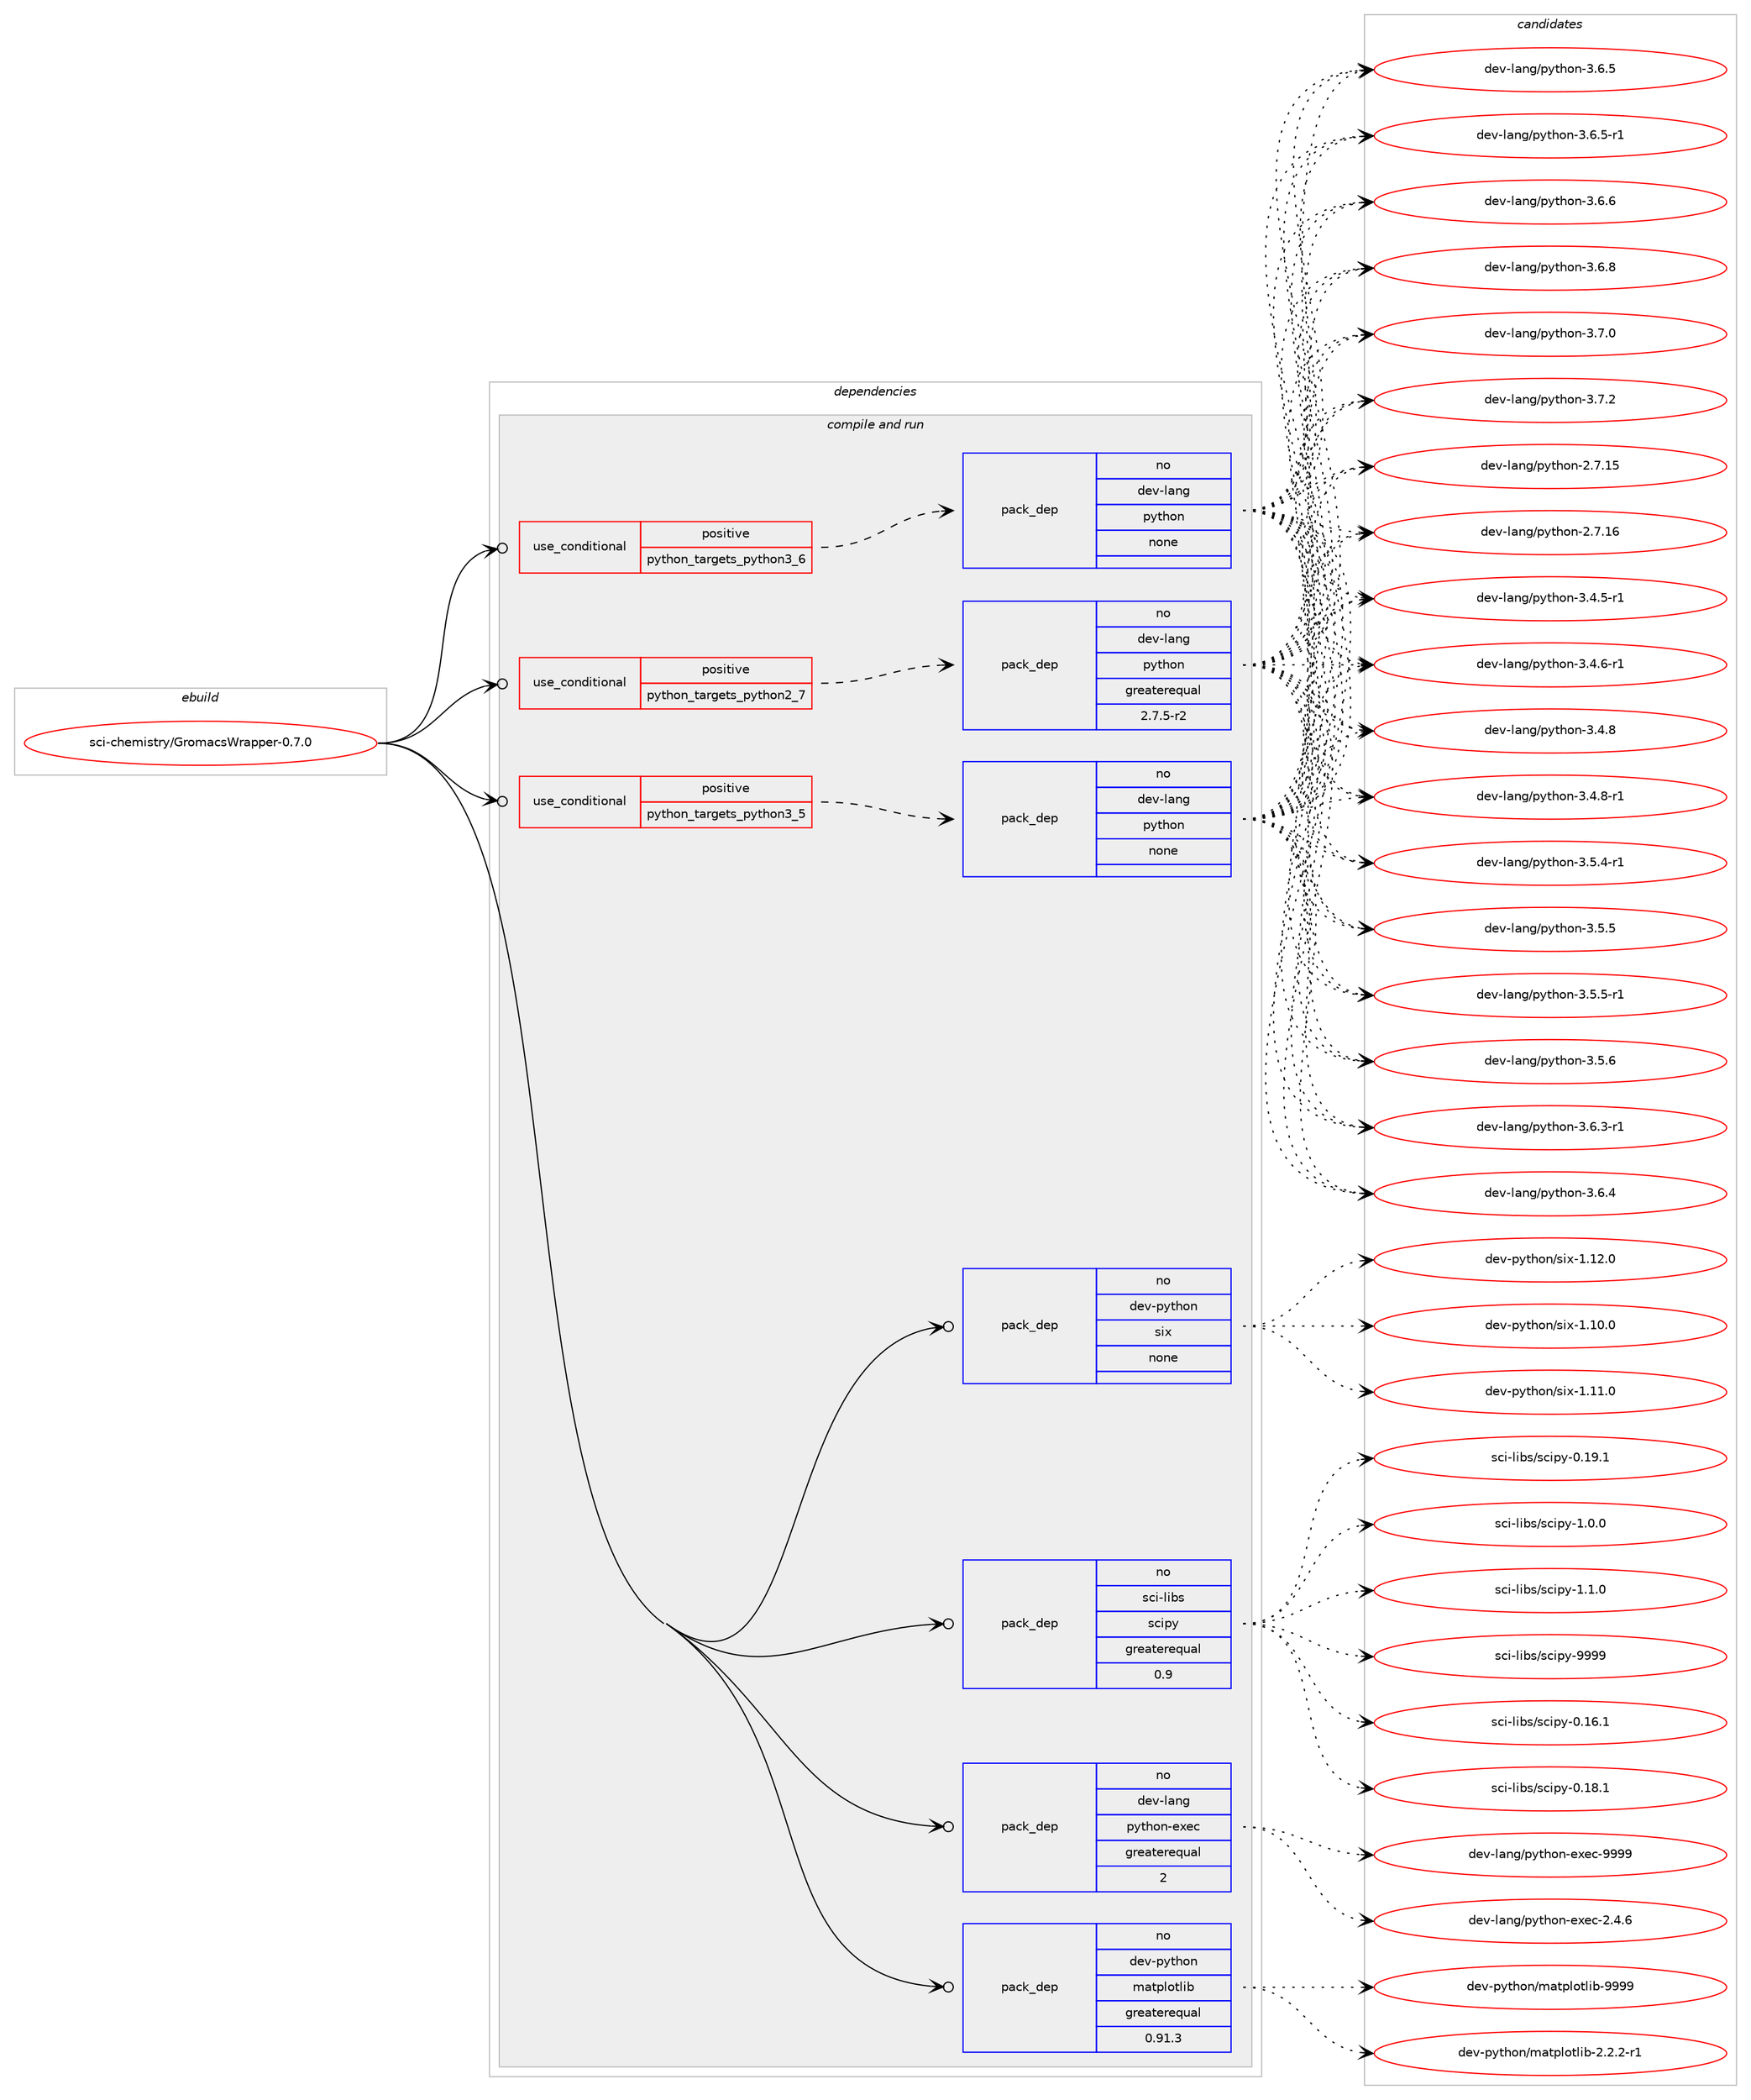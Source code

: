 digraph prolog {

# *************
# Graph options
# *************

newrank=true;
concentrate=true;
compound=true;
graph [rankdir=LR,fontname=Helvetica,fontsize=10,ranksep=1.5];#, ranksep=2.5, nodesep=0.2];
edge  [arrowhead=vee];
node  [fontname=Helvetica,fontsize=10];

# **********
# The ebuild
# **********

subgraph cluster_leftcol {
color=gray;
rank=same;
label=<<i>ebuild</i>>;
id [label="sci-chemistry/GromacsWrapper-0.7.0", color=red, width=4, href="../sci-chemistry/GromacsWrapper-0.7.0.svg"];
}

# ****************
# The dependencies
# ****************

subgraph cluster_midcol {
color=gray;
label=<<i>dependencies</i>>;
subgraph cluster_compile {
fillcolor="#eeeeee";
style=filled;
label=<<i>compile</i>>;
}
subgraph cluster_compileandrun {
fillcolor="#eeeeee";
style=filled;
label=<<i>compile and run</i>>;
subgraph cond452245 {
dependency1687324 [label=<<TABLE BORDER="0" CELLBORDER="1" CELLSPACING="0" CELLPADDING="4"><TR><TD ROWSPAN="3" CELLPADDING="10">use_conditional</TD></TR><TR><TD>positive</TD></TR><TR><TD>python_targets_python2_7</TD></TR></TABLE>>, shape=none, color=red];
subgraph pack1207449 {
dependency1687325 [label=<<TABLE BORDER="0" CELLBORDER="1" CELLSPACING="0" CELLPADDING="4" WIDTH="220"><TR><TD ROWSPAN="6" CELLPADDING="30">pack_dep</TD></TR><TR><TD WIDTH="110">no</TD></TR><TR><TD>dev-lang</TD></TR><TR><TD>python</TD></TR><TR><TD>greaterequal</TD></TR><TR><TD>2.7.5-r2</TD></TR></TABLE>>, shape=none, color=blue];
}
dependency1687324:e -> dependency1687325:w [weight=20,style="dashed",arrowhead="vee"];
}
id:e -> dependency1687324:w [weight=20,style="solid",arrowhead="odotvee"];
subgraph cond452246 {
dependency1687326 [label=<<TABLE BORDER="0" CELLBORDER="1" CELLSPACING="0" CELLPADDING="4"><TR><TD ROWSPAN="3" CELLPADDING="10">use_conditional</TD></TR><TR><TD>positive</TD></TR><TR><TD>python_targets_python3_5</TD></TR></TABLE>>, shape=none, color=red];
subgraph pack1207450 {
dependency1687327 [label=<<TABLE BORDER="0" CELLBORDER="1" CELLSPACING="0" CELLPADDING="4" WIDTH="220"><TR><TD ROWSPAN="6" CELLPADDING="30">pack_dep</TD></TR><TR><TD WIDTH="110">no</TD></TR><TR><TD>dev-lang</TD></TR><TR><TD>python</TD></TR><TR><TD>none</TD></TR><TR><TD></TD></TR></TABLE>>, shape=none, color=blue];
}
dependency1687326:e -> dependency1687327:w [weight=20,style="dashed",arrowhead="vee"];
}
id:e -> dependency1687326:w [weight=20,style="solid",arrowhead="odotvee"];
subgraph cond452247 {
dependency1687328 [label=<<TABLE BORDER="0" CELLBORDER="1" CELLSPACING="0" CELLPADDING="4"><TR><TD ROWSPAN="3" CELLPADDING="10">use_conditional</TD></TR><TR><TD>positive</TD></TR><TR><TD>python_targets_python3_6</TD></TR></TABLE>>, shape=none, color=red];
subgraph pack1207451 {
dependency1687329 [label=<<TABLE BORDER="0" CELLBORDER="1" CELLSPACING="0" CELLPADDING="4" WIDTH="220"><TR><TD ROWSPAN="6" CELLPADDING="30">pack_dep</TD></TR><TR><TD WIDTH="110">no</TD></TR><TR><TD>dev-lang</TD></TR><TR><TD>python</TD></TR><TR><TD>none</TD></TR><TR><TD></TD></TR></TABLE>>, shape=none, color=blue];
}
dependency1687328:e -> dependency1687329:w [weight=20,style="dashed",arrowhead="vee"];
}
id:e -> dependency1687328:w [weight=20,style="solid",arrowhead="odotvee"];
subgraph pack1207452 {
dependency1687330 [label=<<TABLE BORDER="0" CELLBORDER="1" CELLSPACING="0" CELLPADDING="4" WIDTH="220"><TR><TD ROWSPAN="6" CELLPADDING="30">pack_dep</TD></TR><TR><TD WIDTH="110">no</TD></TR><TR><TD>dev-lang</TD></TR><TR><TD>python-exec</TD></TR><TR><TD>greaterequal</TD></TR><TR><TD>2</TD></TR></TABLE>>, shape=none, color=blue];
}
id:e -> dependency1687330:w [weight=20,style="solid",arrowhead="odotvee"];
subgraph pack1207453 {
dependency1687331 [label=<<TABLE BORDER="0" CELLBORDER="1" CELLSPACING="0" CELLPADDING="4" WIDTH="220"><TR><TD ROWSPAN="6" CELLPADDING="30">pack_dep</TD></TR><TR><TD WIDTH="110">no</TD></TR><TR><TD>dev-python</TD></TR><TR><TD>matplotlib</TD></TR><TR><TD>greaterequal</TD></TR><TR><TD>0.91.3</TD></TR></TABLE>>, shape=none, color=blue];
}
id:e -> dependency1687331:w [weight=20,style="solid",arrowhead="odotvee"];
subgraph pack1207454 {
dependency1687332 [label=<<TABLE BORDER="0" CELLBORDER="1" CELLSPACING="0" CELLPADDING="4" WIDTH="220"><TR><TD ROWSPAN="6" CELLPADDING="30">pack_dep</TD></TR><TR><TD WIDTH="110">no</TD></TR><TR><TD>dev-python</TD></TR><TR><TD>six</TD></TR><TR><TD>none</TD></TR><TR><TD></TD></TR></TABLE>>, shape=none, color=blue];
}
id:e -> dependency1687332:w [weight=20,style="solid",arrowhead="odotvee"];
subgraph pack1207455 {
dependency1687333 [label=<<TABLE BORDER="0" CELLBORDER="1" CELLSPACING="0" CELLPADDING="4" WIDTH="220"><TR><TD ROWSPAN="6" CELLPADDING="30">pack_dep</TD></TR><TR><TD WIDTH="110">no</TD></TR><TR><TD>sci-libs</TD></TR><TR><TD>scipy</TD></TR><TR><TD>greaterequal</TD></TR><TR><TD>0.9</TD></TR></TABLE>>, shape=none, color=blue];
}
id:e -> dependency1687333:w [weight=20,style="solid",arrowhead="odotvee"];
}
subgraph cluster_run {
fillcolor="#eeeeee";
style=filled;
label=<<i>run</i>>;
}
}

# **************
# The candidates
# **************

subgraph cluster_choices {
rank=same;
color=gray;
label=<<i>candidates</i>>;

subgraph choice1207449 {
color=black;
nodesep=1;
choice10010111845108971101034711212111610411111045504655464953 [label="dev-lang/python-2.7.15", color=red, width=4,href="../dev-lang/python-2.7.15.svg"];
choice10010111845108971101034711212111610411111045504655464954 [label="dev-lang/python-2.7.16", color=red, width=4,href="../dev-lang/python-2.7.16.svg"];
choice1001011184510897110103471121211161041111104551465246534511449 [label="dev-lang/python-3.4.5-r1", color=red, width=4,href="../dev-lang/python-3.4.5-r1.svg"];
choice1001011184510897110103471121211161041111104551465246544511449 [label="dev-lang/python-3.4.6-r1", color=red, width=4,href="../dev-lang/python-3.4.6-r1.svg"];
choice100101118451089711010347112121116104111110455146524656 [label="dev-lang/python-3.4.8", color=red, width=4,href="../dev-lang/python-3.4.8.svg"];
choice1001011184510897110103471121211161041111104551465246564511449 [label="dev-lang/python-3.4.8-r1", color=red, width=4,href="../dev-lang/python-3.4.8-r1.svg"];
choice1001011184510897110103471121211161041111104551465346524511449 [label="dev-lang/python-3.5.4-r1", color=red, width=4,href="../dev-lang/python-3.5.4-r1.svg"];
choice100101118451089711010347112121116104111110455146534653 [label="dev-lang/python-3.5.5", color=red, width=4,href="../dev-lang/python-3.5.5.svg"];
choice1001011184510897110103471121211161041111104551465346534511449 [label="dev-lang/python-3.5.5-r1", color=red, width=4,href="../dev-lang/python-3.5.5-r1.svg"];
choice100101118451089711010347112121116104111110455146534654 [label="dev-lang/python-3.5.6", color=red, width=4,href="../dev-lang/python-3.5.6.svg"];
choice1001011184510897110103471121211161041111104551465446514511449 [label="dev-lang/python-3.6.3-r1", color=red, width=4,href="../dev-lang/python-3.6.3-r1.svg"];
choice100101118451089711010347112121116104111110455146544652 [label="dev-lang/python-3.6.4", color=red, width=4,href="../dev-lang/python-3.6.4.svg"];
choice100101118451089711010347112121116104111110455146544653 [label="dev-lang/python-3.6.5", color=red, width=4,href="../dev-lang/python-3.6.5.svg"];
choice1001011184510897110103471121211161041111104551465446534511449 [label="dev-lang/python-3.6.5-r1", color=red, width=4,href="../dev-lang/python-3.6.5-r1.svg"];
choice100101118451089711010347112121116104111110455146544654 [label="dev-lang/python-3.6.6", color=red, width=4,href="../dev-lang/python-3.6.6.svg"];
choice100101118451089711010347112121116104111110455146544656 [label="dev-lang/python-3.6.8", color=red, width=4,href="../dev-lang/python-3.6.8.svg"];
choice100101118451089711010347112121116104111110455146554648 [label="dev-lang/python-3.7.0", color=red, width=4,href="../dev-lang/python-3.7.0.svg"];
choice100101118451089711010347112121116104111110455146554650 [label="dev-lang/python-3.7.2", color=red, width=4,href="../dev-lang/python-3.7.2.svg"];
dependency1687325:e -> choice10010111845108971101034711212111610411111045504655464953:w [style=dotted,weight="100"];
dependency1687325:e -> choice10010111845108971101034711212111610411111045504655464954:w [style=dotted,weight="100"];
dependency1687325:e -> choice1001011184510897110103471121211161041111104551465246534511449:w [style=dotted,weight="100"];
dependency1687325:e -> choice1001011184510897110103471121211161041111104551465246544511449:w [style=dotted,weight="100"];
dependency1687325:e -> choice100101118451089711010347112121116104111110455146524656:w [style=dotted,weight="100"];
dependency1687325:e -> choice1001011184510897110103471121211161041111104551465246564511449:w [style=dotted,weight="100"];
dependency1687325:e -> choice1001011184510897110103471121211161041111104551465346524511449:w [style=dotted,weight="100"];
dependency1687325:e -> choice100101118451089711010347112121116104111110455146534653:w [style=dotted,weight="100"];
dependency1687325:e -> choice1001011184510897110103471121211161041111104551465346534511449:w [style=dotted,weight="100"];
dependency1687325:e -> choice100101118451089711010347112121116104111110455146534654:w [style=dotted,weight="100"];
dependency1687325:e -> choice1001011184510897110103471121211161041111104551465446514511449:w [style=dotted,weight="100"];
dependency1687325:e -> choice100101118451089711010347112121116104111110455146544652:w [style=dotted,weight="100"];
dependency1687325:e -> choice100101118451089711010347112121116104111110455146544653:w [style=dotted,weight="100"];
dependency1687325:e -> choice1001011184510897110103471121211161041111104551465446534511449:w [style=dotted,weight="100"];
dependency1687325:e -> choice100101118451089711010347112121116104111110455146544654:w [style=dotted,weight="100"];
dependency1687325:e -> choice100101118451089711010347112121116104111110455146544656:w [style=dotted,weight="100"];
dependency1687325:e -> choice100101118451089711010347112121116104111110455146554648:w [style=dotted,weight="100"];
dependency1687325:e -> choice100101118451089711010347112121116104111110455146554650:w [style=dotted,weight="100"];
}
subgraph choice1207450 {
color=black;
nodesep=1;
choice10010111845108971101034711212111610411111045504655464953 [label="dev-lang/python-2.7.15", color=red, width=4,href="../dev-lang/python-2.7.15.svg"];
choice10010111845108971101034711212111610411111045504655464954 [label="dev-lang/python-2.7.16", color=red, width=4,href="../dev-lang/python-2.7.16.svg"];
choice1001011184510897110103471121211161041111104551465246534511449 [label="dev-lang/python-3.4.5-r1", color=red, width=4,href="../dev-lang/python-3.4.5-r1.svg"];
choice1001011184510897110103471121211161041111104551465246544511449 [label="dev-lang/python-3.4.6-r1", color=red, width=4,href="../dev-lang/python-3.4.6-r1.svg"];
choice100101118451089711010347112121116104111110455146524656 [label="dev-lang/python-3.4.8", color=red, width=4,href="../dev-lang/python-3.4.8.svg"];
choice1001011184510897110103471121211161041111104551465246564511449 [label="dev-lang/python-3.4.8-r1", color=red, width=4,href="../dev-lang/python-3.4.8-r1.svg"];
choice1001011184510897110103471121211161041111104551465346524511449 [label="dev-lang/python-3.5.4-r1", color=red, width=4,href="../dev-lang/python-3.5.4-r1.svg"];
choice100101118451089711010347112121116104111110455146534653 [label="dev-lang/python-3.5.5", color=red, width=4,href="../dev-lang/python-3.5.5.svg"];
choice1001011184510897110103471121211161041111104551465346534511449 [label="dev-lang/python-3.5.5-r1", color=red, width=4,href="../dev-lang/python-3.5.5-r1.svg"];
choice100101118451089711010347112121116104111110455146534654 [label="dev-lang/python-3.5.6", color=red, width=4,href="../dev-lang/python-3.5.6.svg"];
choice1001011184510897110103471121211161041111104551465446514511449 [label="dev-lang/python-3.6.3-r1", color=red, width=4,href="../dev-lang/python-3.6.3-r1.svg"];
choice100101118451089711010347112121116104111110455146544652 [label="dev-lang/python-3.6.4", color=red, width=4,href="../dev-lang/python-3.6.4.svg"];
choice100101118451089711010347112121116104111110455146544653 [label="dev-lang/python-3.6.5", color=red, width=4,href="../dev-lang/python-3.6.5.svg"];
choice1001011184510897110103471121211161041111104551465446534511449 [label="dev-lang/python-3.6.5-r1", color=red, width=4,href="../dev-lang/python-3.6.5-r1.svg"];
choice100101118451089711010347112121116104111110455146544654 [label="dev-lang/python-3.6.6", color=red, width=4,href="../dev-lang/python-3.6.6.svg"];
choice100101118451089711010347112121116104111110455146544656 [label="dev-lang/python-3.6.8", color=red, width=4,href="../dev-lang/python-3.6.8.svg"];
choice100101118451089711010347112121116104111110455146554648 [label="dev-lang/python-3.7.0", color=red, width=4,href="../dev-lang/python-3.7.0.svg"];
choice100101118451089711010347112121116104111110455146554650 [label="dev-lang/python-3.7.2", color=red, width=4,href="../dev-lang/python-3.7.2.svg"];
dependency1687327:e -> choice10010111845108971101034711212111610411111045504655464953:w [style=dotted,weight="100"];
dependency1687327:e -> choice10010111845108971101034711212111610411111045504655464954:w [style=dotted,weight="100"];
dependency1687327:e -> choice1001011184510897110103471121211161041111104551465246534511449:w [style=dotted,weight="100"];
dependency1687327:e -> choice1001011184510897110103471121211161041111104551465246544511449:w [style=dotted,weight="100"];
dependency1687327:e -> choice100101118451089711010347112121116104111110455146524656:w [style=dotted,weight="100"];
dependency1687327:e -> choice1001011184510897110103471121211161041111104551465246564511449:w [style=dotted,weight="100"];
dependency1687327:e -> choice1001011184510897110103471121211161041111104551465346524511449:w [style=dotted,weight="100"];
dependency1687327:e -> choice100101118451089711010347112121116104111110455146534653:w [style=dotted,weight="100"];
dependency1687327:e -> choice1001011184510897110103471121211161041111104551465346534511449:w [style=dotted,weight="100"];
dependency1687327:e -> choice100101118451089711010347112121116104111110455146534654:w [style=dotted,weight="100"];
dependency1687327:e -> choice1001011184510897110103471121211161041111104551465446514511449:w [style=dotted,weight="100"];
dependency1687327:e -> choice100101118451089711010347112121116104111110455146544652:w [style=dotted,weight="100"];
dependency1687327:e -> choice100101118451089711010347112121116104111110455146544653:w [style=dotted,weight="100"];
dependency1687327:e -> choice1001011184510897110103471121211161041111104551465446534511449:w [style=dotted,weight="100"];
dependency1687327:e -> choice100101118451089711010347112121116104111110455146544654:w [style=dotted,weight="100"];
dependency1687327:e -> choice100101118451089711010347112121116104111110455146544656:w [style=dotted,weight="100"];
dependency1687327:e -> choice100101118451089711010347112121116104111110455146554648:w [style=dotted,weight="100"];
dependency1687327:e -> choice100101118451089711010347112121116104111110455146554650:w [style=dotted,weight="100"];
}
subgraph choice1207451 {
color=black;
nodesep=1;
choice10010111845108971101034711212111610411111045504655464953 [label="dev-lang/python-2.7.15", color=red, width=4,href="../dev-lang/python-2.7.15.svg"];
choice10010111845108971101034711212111610411111045504655464954 [label="dev-lang/python-2.7.16", color=red, width=4,href="../dev-lang/python-2.7.16.svg"];
choice1001011184510897110103471121211161041111104551465246534511449 [label="dev-lang/python-3.4.5-r1", color=red, width=4,href="../dev-lang/python-3.4.5-r1.svg"];
choice1001011184510897110103471121211161041111104551465246544511449 [label="dev-lang/python-3.4.6-r1", color=red, width=4,href="../dev-lang/python-3.4.6-r1.svg"];
choice100101118451089711010347112121116104111110455146524656 [label="dev-lang/python-3.4.8", color=red, width=4,href="../dev-lang/python-3.4.8.svg"];
choice1001011184510897110103471121211161041111104551465246564511449 [label="dev-lang/python-3.4.8-r1", color=red, width=4,href="../dev-lang/python-3.4.8-r1.svg"];
choice1001011184510897110103471121211161041111104551465346524511449 [label="dev-lang/python-3.5.4-r1", color=red, width=4,href="../dev-lang/python-3.5.4-r1.svg"];
choice100101118451089711010347112121116104111110455146534653 [label="dev-lang/python-3.5.5", color=red, width=4,href="../dev-lang/python-3.5.5.svg"];
choice1001011184510897110103471121211161041111104551465346534511449 [label="dev-lang/python-3.5.5-r1", color=red, width=4,href="../dev-lang/python-3.5.5-r1.svg"];
choice100101118451089711010347112121116104111110455146534654 [label="dev-lang/python-3.5.6", color=red, width=4,href="../dev-lang/python-3.5.6.svg"];
choice1001011184510897110103471121211161041111104551465446514511449 [label="dev-lang/python-3.6.3-r1", color=red, width=4,href="../dev-lang/python-3.6.3-r1.svg"];
choice100101118451089711010347112121116104111110455146544652 [label="dev-lang/python-3.6.4", color=red, width=4,href="../dev-lang/python-3.6.4.svg"];
choice100101118451089711010347112121116104111110455146544653 [label="dev-lang/python-3.6.5", color=red, width=4,href="../dev-lang/python-3.6.5.svg"];
choice1001011184510897110103471121211161041111104551465446534511449 [label="dev-lang/python-3.6.5-r1", color=red, width=4,href="../dev-lang/python-3.6.5-r1.svg"];
choice100101118451089711010347112121116104111110455146544654 [label="dev-lang/python-3.6.6", color=red, width=4,href="../dev-lang/python-3.6.6.svg"];
choice100101118451089711010347112121116104111110455146544656 [label="dev-lang/python-3.6.8", color=red, width=4,href="../dev-lang/python-3.6.8.svg"];
choice100101118451089711010347112121116104111110455146554648 [label="dev-lang/python-3.7.0", color=red, width=4,href="../dev-lang/python-3.7.0.svg"];
choice100101118451089711010347112121116104111110455146554650 [label="dev-lang/python-3.7.2", color=red, width=4,href="../dev-lang/python-3.7.2.svg"];
dependency1687329:e -> choice10010111845108971101034711212111610411111045504655464953:w [style=dotted,weight="100"];
dependency1687329:e -> choice10010111845108971101034711212111610411111045504655464954:w [style=dotted,weight="100"];
dependency1687329:e -> choice1001011184510897110103471121211161041111104551465246534511449:w [style=dotted,weight="100"];
dependency1687329:e -> choice1001011184510897110103471121211161041111104551465246544511449:w [style=dotted,weight="100"];
dependency1687329:e -> choice100101118451089711010347112121116104111110455146524656:w [style=dotted,weight="100"];
dependency1687329:e -> choice1001011184510897110103471121211161041111104551465246564511449:w [style=dotted,weight="100"];
dependency1687329:e -> choice1001011184510897110103471121211161041111104551465346524511449:w [style=dotted,weight="100"];
dependency1687329:e -> choice100101118451089711010347112121116104111110455146534653:w [style=dotted,weight="100"];
dependency1687329:e -> choice1001011184510897110103471121211161041111104551465346534511449:w [style=dotted,weight="100"];
dependency1687329:e -> choice100101118451089711010347112121116104111110455146534654:w [style=dotted,weight="100"];
dependency1687329:e -> choice1001011184510897110103471121211161041111104551465446514511449:w [style=dotted,weight="100"];
dependency1687329:e -> choice100101118451089711010347112121116104111110455146544652:w [style=dotted,weight="100"];
dependency1687329:e -> choice100101118451089711010347112121116104111110455146544653:w [style=dotted,weight="100"];
dependency1687329:e -> choice1001011184510897110103471121211161041111104551465446534511449:w [style=dotted,weight="100"];
dependency1687329:e -> choice100101118451089711010347112121116104111110455146544654:w [style=dotted,weight="100"];
dependency1687329:e -> choice100101118451089711010347112121116104111110455146544656:w [style=dotted,weight="100"];
dependency1687329:e -> choice100101118451089711010347112121116104111110455146554648:w [style=dotted,weight="100"];
dependency1687329:e -> choice100101118451089711010347112121116104111110455146554650:w [style=dotted,weight="100"];
}
subgraph choice1207452 {
color=black;
nodesep=1;
choice1001011184510897110103471121211161041111104510112010199455046524654 [label="dev-lang/python-exec-2.4.6", color=red, width=4,href="../dev-lang/python-exec-2.4.6.svg"];
choice10010111845108971101034711212111610411111045101120101994557575757 [label="dev-lang/python-exec-9999", color=red, width=4,href="../dev-lang/python-exec-9999.svg"];
dependency1687330:e -> choice1001011184510897110103471121211161041111104510112010199455046524654:w [style=dotted,weight="100"];
dependency1687330:e -> choice10010111845108971101034711212111610411111045101120101994557575757:w [style=dotted,weight="100"];
}
subgraph choice1207453 {
color=black;
nodesep=1;
choice100101118451121211161041111104710997116112108111116108105984550465046504511449 [label="dev-python/matplotlib-2.2.2-r1", color=red, width=4,href="../dev-python/matplotlib-2.2.2-r1.svg"];
choice100101118451121211161041111104710997116112108111116108105984557575757 [label="dev-python/matplotlib-9999", color=red, width=4,href="../dev-python/matplotlib-9999.svg"];
dependency1687331:e -> choice100101118451121211161041111104710997116112108111116108105984550465046504511449:w [style=dotted,weight="100"];
dependency1687331:e -> choice100101118451121211161041111104710997116112108111116108105984557575757:w [style=dotted,weight="100"];
}
subgraph choice1207454 {
color=black;
nodesep=1;
choice100101118451121211161041111104711510512045494649484648 [label="dev-python/six-1.10.0", color=red, width=4,href="../dev-python/six-1.10.0.svg"];
choice100101118451121211161041111104711510512045494649494648 [label="dev-python/six-1.11.0", color=red, width=4,href="../dev-python/six-1.11.0.svg"];
choice100101118451121211161041111104711510512045494649504648 [label="dev-python/six-1.12.0", color=red, width=4,href="../dev-python/six-1.12.0.svg"];
dependency1687332:e -> choice100101118451121211161041111104711510512045494649484648:w [style=dotted,weight="100"];
dependency1687332:e -> choice100101118451121211161041111104711510512045494649494648:w [style=dotted,weight="100"];
dependency1687332:e -> choice100101118451121211161041111104711510512045494649504648:w [style=dotted,weight="100"];
}
subgraph choice1207455 {
color=black;
nodesep=1;
choice115991054510810598115471159910511212145484649544649 [label="sci-libs/scipy-0.16.1", color=red, width=4,href="../sci-libs/scipy-0.16.1.svg"];
choice115991054510810598115471159910511212145484649564649 [label="sci-libs/scipy-0.18.1", color=red, width=4,href="../sci-libs/scipy-0.18.1.svg"];
choice115991054510810598115471159910511212145484649574649 [label="sci-libs/scipy-0.19.1", color=red, width=4,href="../sci-libs/scipy-0.19.1.svg"];
choice1159910545108105981154711599105112121454946484648 [label="sci-libs/scipy-1.0.0", color=red, width=4,href="../sci-libs/scipy-1.0.0.svg"];
choice1159910545108105981154711599105112121454946494648 [label="sci-libs/scipy-1.1.0", color=red, width=4,href="../sci-libs/scipy-1.1.0.svg"];
choice11599105451081059811547115991051121214557575757 [label="sci-libs/scipy-9999", color=red, width=4,href="../sci-libs/scipy-9999.svg"];
dependency1687333:e -> choice115991054510810598115471159910511212145484649544649:w [style=dotted,weight="100"];
dependency1687333:e -> choice115991054510810598115471159910511212145484649564649:w [style=dotted,weight="100"];
dependency1687333:e -> choice115991054510810598115471159910511212145484649574649:w [style=dotted,weight="100"];
dependency1687333:e -> choice1159910545108105981154711599105112121454946484648:w [style=dotted,weight="100"];
dependency1687333:e -> choice1159910545108105981154711599105112121454946494648:w [style=dotted,weight="100"];
dependency1687333:e -> choice11599105451081059811547115991051121214557575757:w [style=dotted,weight="100"];
}
}

}
